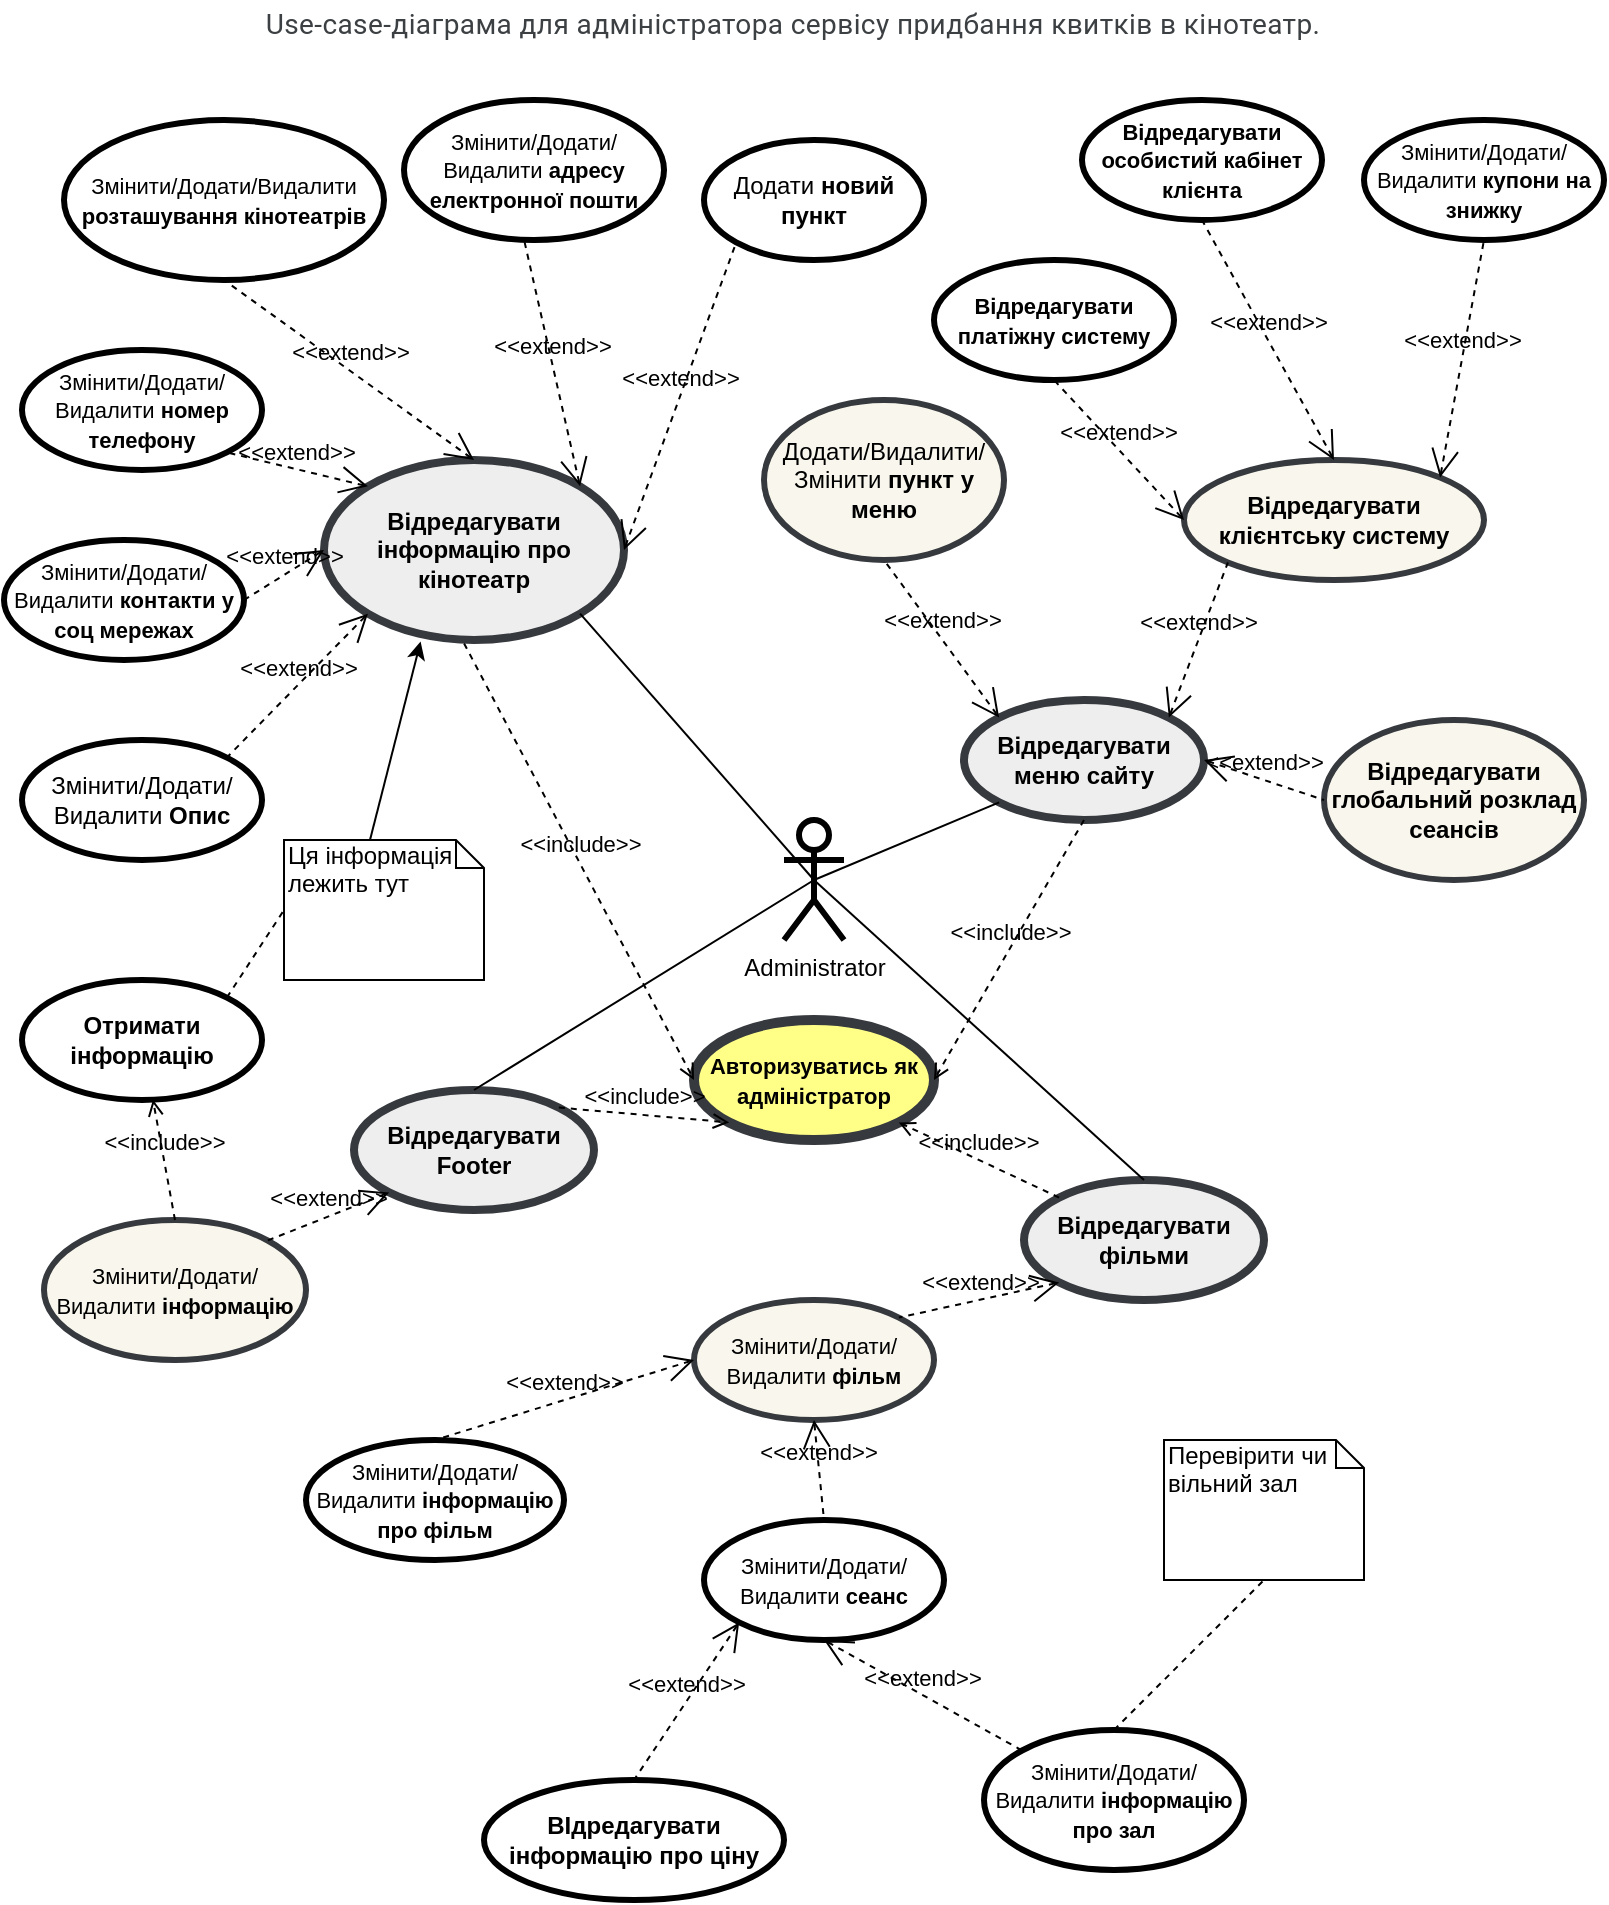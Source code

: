 <mxfile version="13.6.9" type="github">
  <diagram id="C5RBs43oDa-KdzZeNtuy" name="Page-1">
    <mxGraphModel dx="1125" dy="645" grid="1" gridSize="10" guides="1" tooltips="1" connect="1" arrows="1" fold="1" page="1" pageScale="1" pageWidth="827" pageHeight="1169" math="0" shadow="0">
      <root>
        <mxCell id="WIyWlLk6GJQsqaUBKTNV-0" />
        <mxCell id="WIyWlLk6GJQsqaUBKTNV-1" parent="WIyWlLk6GJQsqaUBKTNV-0" />
        <mxCell id="68lFuTOirknGhlbdTPyb-0" value="&lt;font style=&quot;font-size: 11px&quot;&gt;Авторизуватись як адміністратор&lt;/font&gt;" style="shape=ellipse;html=1;strokeWidth=5;fontStyle=1;whiteSpace=wrap;align=center;perimeter=ellipsePerimeter;fillColor=#ffff88;strokeColor=#36393d;" vertex="1" parent="WIyWlLk6GJQsqaUBKTNV-1">
          <mxGeometry x="365" y="520" width="120" height="60" as="geometry" />
        </mxCell>
        <mxCell id="68lFuTOirknGhlbdTPyb-1" value="Administrator" style="shape=umlActor;html=1;verticalLabelPosition=bottom;verticalAlign=top;align=center;strokeWidth=3;" vertex="1" parent="WIyWlLk6GJQsqaUBKTNV-1">
          <mxGeometry x="410" y="420" width="30" height="60" as="geometry" />
        </mxCell>
        <mxCell id="68lFuTOirknGhlbdTPyb-2" value="&lt;span style=&quot;color: rgb(60 , 64 , 67) ; font-family: &amp;#34;roboto&amp;#34; , &amp;#34;arial&amp;#34; , sans-serif ; font-size: 14px ; letter-spacing: 0.2px&quot;&gt;Use-case-діаграма для адміністратора сервісу придбання квитків в кінотеатр.&lt;br/&gt;&lt;br/&gt;&lt;/span&gt;" style="text;html=1;align=center;verticalAlign=middle;resizable=0;points=[];autosize=1;" vertex="1" parent="WIyWlLk6GJQsqaUBKTNV-1">
          <mxGeometry x="149" y="10" width="530" height="40" as="geometry" />
        </mxCell>
        <mxCell id="68lFuTOirknGhlbdTPyb-7" value="Відредагувати фільми" style="shape=ellipse;html=1;strokeWidth=4;fontStyle=1;whiteSpace=wrap;align=center;perimeter=ellipsePerimeter;shadow=0;sketch=0;fillColor=#eeeeee;strokeColor=#36393d;" vertex="1" parent="WIyWlLk6GJQsqaUBKTNV-1">
          <mxGeometry x="530" y="600" width="120" height="60" as="geometry" />
        </mxCell>
        <mxCell id="68lFuTOirknGhlbdTPyb-10" value="Відредагувати інформацію про кінотеатр" style="shape=ellipse;html=1;strokeWidth=4;fontStyle=1;whiteSpace=wrap;align=center;perimeter=ellipsePerimeter;shadow=0;sketch=0;fillColor=#eeeeee;strokeColor=#36393d;" vertex="1" parent="WIyWlLk6GJQsqaUBKTNV-1">
          <mxGeometry x="180" y="240" width="150" height="90" as="geometry" />
        </mxCell>
        <mxCell id="68lFuTOirknGhlbdTPyb-12" value="Відредагувати меню сайту" style="shape=ellipse;html=1;strokeWidth=4;fontStyle=1;whiteSpace=wrap;align=center;perimeter=ellipsePerimeter;shadow=0;sketch=0;fillColor=#eeeeee;strokeColor=#36393d;" vertex="1" parent="WIyWlLk6GJQsqaUBKTNV-1">
          <mxGeometry x="500" y="360" width="120" height="60" as="geometry" />
        </mxCell>
        <mxCell id="68lFuTOirknGhlbdTPyb-14" value="Відредагувати Footer" style="shape=ellipse;html=1;strokeWidth=4;fontStyle=1;whiteSpace=wrap;align=center;perimeter=ellipsePerimeter;shadow=0;sketch=0;perimeterSpacing=0;fillColor=#eeeeee;strokeColor=#36393d;" vertex="1" parent="WIyWlLk6GJQsqaUBKTNV-1">
          <mxGeometry x="195" y="555" width="120" height="60" as="geometry" />
        </mxCell>
        <mxCell id="68lFuTOirknGhlbdTPyb-27" value="" style="edgeStyle=none;html=1;endArrow=none;verticalAlign=bottom;exitX=1;exitY=1;exitDx=0;exitDy=0;entryX=0.5;entryY=0.5;entryDx=0;entryDy=0;entryPerimeter=0;" edge="1" parent="WIyWlLk6GJQsqaUBKTNV-1" source="68lFuTOirknGhlbdTPyb-10" target="68lFuTOirknGhlbdTPyb-1">
          <mxGeometry width="160" relative="1" as="geometry">
            <mxPoint x="280" y="470" as="sourcePoint" />
            <mxPoint x="440" y="470" as="targetPoint" />
          </mxGeometry>
        </mxCell>
        <mxCell id="68lFuTOirknGhlbdTPyb-28" value="" style="edgeStyle=none;html=1;endArrow=none;verticalAlign=bottom;entryX=0;entryY=1;entryDx=0;entryDy=0;exitX=0.5;exitY=0.5;exitDx=0;exitDy=0;exitPerimeter=0;" edge="1" parent="WIyWlLk6GJQsqaUBKTNV-1" source="68lFuTOirknGhlbdTPyb-1" target="68lFuTOirknGhlbdTPyb-12">
          <mxGeometry width="160" relative="1" as="geometry">
            <mxPoint x="280" y="470" as="sourcePoint" />
            <mxPoint x="440" y="470" as="targetPoint" />
          </mxGeometry>
        </mxCell>
        <mxCell id="68lFuTOirknGhlbdTPyb-29" value="" style="edgeStyle=none;html=1;endArrow=none;verticalAlign=bottom;exitX=0.5;exitY=0;exitDx=0;exitDy=0;entryX=0.5;entryY=0.5;entryDx=0;entryDy=0;entryPerimeter=0;" edge="1" parent="WIyWlLk6GJQsqaUBKTNV-1" source="68lFuTOirknGhlbdTPyb-14" target="68lFuTOirknGhlbdTPyb-1">
          <mxGeometry width="160" relative="1" as="geometry">
            <mxPoint x="280" y="470" as="sourcePoint" />
            <mxPoint x="440" y="470" as="targetPoint" />
          </mxGeometry>
        </mxCell>
        <mxCell id="68lFuTOirknGhlbdTPyb-30" value="" style="edgeStyle=none;html=1;endArrow=none;verticalAlign=bottom;entryX=0.5;entryY=0;entryDx=0;entryDy=0;exitX=0.5;exitY=0.5;exitDx=0;exitDy=0;exitPerimeter=0;" edge="1" parent="WIyWlLk6GJQsqaUBKTNV-1" source="68lFuTOirknGhlbdTPyb-1" target="68lFuTOirknGhlbdTPyb-7">
          <mxGeometry width="160" relative="1" as="geometry">
            <mxPoint x="280" y="470" as="sourcePoint" />
            <mxPoint x="440" y="470" as="targetPoint" />
          </mxGeometry>
        </mxCell>
        <mxCell id="68lFuTOirknGhlbdTPyb-31" value="&amp;lt;&amp;lt;include&amp;gt;&amp;gt;" style="edgeStyle=none;html=1;endArrow=open;verticalAlign=bottom;dashed=1;labelBackgroundColor=none;exitX=1;exitY=0;exitDx=0;exitDy=0;entryX=0;entryY=1;entryDx=0;entryDy=0;" edge="1" parent="WIyWlLk6GJQsqaUBKTNV-1" source="68lFuTOirknGhlbdTPyb-14" target="68lFuTOirknGhlbdTPyb-0">
          <mxGeometry width="160" relative="1" as="geometry">
            <mxPoint x="325" y="620" as="sourcePoint" />
            <mxPoint x="485" y="620" as="targetPoint" />
          </mxGeometry>
        </mxCell>
        <mxCell id="68lFuTOirknGhlbdTPyb-32" value="&amp;lt;&amp;lt;include&amp;gt;&amp;gt;" style="edgeStyle=none;html=1;endArrow=open;verticalAlign=bottom;dashed=1;labelBackgroundColor=none;exitX=0.467;exitY=1.019;exitDx=0;exitDy=0;entryX=0;entryY=0.5;entryDx=0;entryDy=0;exitPerimeter=0;" edge="1" parent="WIyWlLk6GJQsqaUBKTNV-1" source="68lFuTOirknGhlbdTPyb-10" target="68lFuTOirknGhlbdTPyb-0">
          <mxGeometry width="160" relative="1" as="geometry">
            <mxPoint x="280" y="470" as="sourcePoint" />
            <mxPoint x="440" y="470" as="targetPoint" />
          </mxGeometry>
        </mxCell>
        <mxCell id="68lFuTOirknGhlbdTPyb-33" value="&amp;lt;&amp;lt;include&amp;gt;&amp;gt;" style="edgeStyle=none;html=1;endArrow=open;verticalAlign=bottom;dashed=1;labelBackgroundColor=none;exitX=0.5;exitY=1;exitDx=0;exitDy=0;entryX=1;entryY=0.5;entryDx=0;entryDy=0;" edge="1" parent="WIyWlLk6GJQsqaUBKTNV-1" source="68lFuTOirknGhlbdTPyb-12" target="68lFuTOirknGhlbdTPyb-0">
          <mxGeometry width="160" relative="1" as="geometry">
            <mxPoint x="280" y="470" as="sourcePoint" />
            <mxPoint x="440" y="470" as="targetPoint" />
          </mxGeometry>
        </mxCell>
        <mxCell id="68lFuTOirknGhlbdTPyb-35" value="&amp;lt;&amp;lt;include&amp;gt;&amp;gt;" style="edgeStyle=none;html=1;endArrow=open;verticalAlign=bottom;dashed=1;labelBackgroundColor=none;exitX=0;exitY=0;exitDx=0;exitDy=0;entryX=1;entryY=1;entryDx=0;entryDy=0;" edge="1" parent="WIyWlLk6GJQsqaUBKTNV-1" source="68lFuTOirknGhlbdTPyb-7" target="68lFuTOirknGhlbdTPyb-0">
          <mxGeometry width="160" relative="1" as="geometry">
            <mxPoint x="280" y="470" as="sourcePoint" />
            <mxPoint x="440" y="470" as="targetPoint" />
          </mxGeometry>
        </mxCell>
        <mxCell id="68lFuTOirknGhlbdTPyb-36" value="&lt;span style=&quot;font-weight: normal&quot;&gt;Змінити/Додати/Видалити &lt;/span&gt;Опис" style="shape=ellipse;html=1;strokeWidth=3;fontStyle=1;whiteSpace=wrap;align=center;perimeter=ellipsePerimeter;shadow=0;sketch=0;" vertex="1" parent="WIyWlLk6GJQsqaUBKTNV-1">
          <mxGeometry x="29" y="380" width="120" height="60" as="geometry" />
        </mxCell>
        <mxCell id="68lFuTOirknGhlbdTPyb-37" value="&lt;font style=&quot;font-size: 11px ; font-weight: normal&quot;&gt;Змінити/Додати/Видалити &lt;/font&gt;&lt;font style=&quot;font-size: 11px&quot;&gt;контакти у соц мережах&lt;/font&gt;" style="shape=ellipse;html=1;strokeWidth=3;fontStyle=1;whiteSpace=wrap;align=center;perimeter=ellipsePerimeter;shadow=0;sketch=0;" vertex="1" parent="WIyWlLk6GJQsqaUBKTNV-1">
          <mxGeometry x="20" y="280" width="120" height="60" as="geometry" />
        </mxCell>
        <mxCell id="68lFuTOirknGhlbdTPyb-38" value="&lt;span style=&quot;font-size: 11px ; font-weight: normal&quot;&gt;Змінити/Додати/Видалити &lt;/span&gt;&lt;span style=&quot;font-size: 11px&quot;&gt;номер телефону&lt;/span&gt;" style="shape=ellipse;html=1;strokeWidth=3;fontStyle=1;whiteSpace=wrap;align=center;perimeter=ellipsePerimeter;shadow=0;sketch=0;" vertex="1" parent="WIyWlLk6GJQsqaUBKTNV-1">
          <mxGeometry x="29" y="185" width="120" height="60" as="geometry" />
        </mxCell>
        <mxCell id="68lFuTOirknGhlbdTPyb-39" value="&lt;font style=&quot;font-size: 11px ; font-weight: normal&quot;&gt;Змінити/Додати/Видалити &lt;/font&gt;&lt;font style=&quot;font-size: 11px&quot;&gt;розташування кінотеатрів&lt;/font&gt;" style="shape=ellipse;html=1;strokeWidth=3;fontStyle=1;whiteSpace=wrap;align=center;perimeter=ellipsePerimeter;shadow=0;sketch=0;" vertex="1" parent="WIyWlLk6GJQsqaUBKTNV-1">
          <mxGeometry x="50" y="70" width="160" height="80" as="geometry" />
        </mxCell>
        <mxCell id="68lFuTOirknGhlbdTPyb-40" value="&lt;span style=&quot;font-size: 11px ; font-weight: normal&quot;&gt;Змінити/Додати/Видалити &lt;/span&gt;&lt;span style=&quot;font-size: 11px&quot;&gt;адресу електронної пошти&lt;/span&gt;" style="shape=ellipse;html=1;strokeWidth=3;fontStyle=1;whiteSpace=wrap;align=center;perimeter=ellipsePerimeter;shadow=0;sketch=0;" vertex="1" parent="WIyWlLk6GJQsqaUBKTNV-1">
          <mxGeometry x="220" y="60" width="130" height="70" as="geometry" />
        </mxCell>
        <mxCell id="68lFuTOirknGhlbdTPyb-46" value="&lt;span style=&quot;font-weight: normal&quot;&gt;Додати/Видалити/Змінити&amp;nbsp;&lt;/span&gt;пункт у меню" style="shape=ellipse;html=1;strokeWidth=3;fontStyle=1;whiteSpace=wrap;align=center;perimeter=ellipsePerimeter;shadow=0;sketch=0;fillColor=#f9f7ed;strokeColor=#36393d;" vertex="1" parent="WIyWlLk6GJQsqaUBKTNV-1">
          <mxGeometry x="400" y="210" width="120" height="80" as="geometry" />
        </mxCell>
        <mxCell id="68lFuTOirknGhlbdTPyb-49" value="&lt;span style=&quot;font-weight: normal&quot;&gt;Додати &lt;/span&gt;новий пункт" style="shape=ellipse;html=1;strokeWidth=3;fontStyle=1;whiteSpace=wrap;align=center;perimeter=ellipsePerimeter;shadow=0;sketch=0;" vertex="1" parent="WIyWlLk6GJQsqaUBKTNV-1">
          <mxGeometry x="370" y="80" width="110" height="60" as="geometry" />
        </mxCell>
        <mxCell id="68lFuTOirknGhlbdTPyb-53" value="Відредагувати клієнтську систему" style="shape=ellipse;html=1;strokeWidth=3;fontStyle=1;whiteSpace=wrap;align=center;perimeter=ellipsePerimeter;shadow=0;sketch=0;fillColor=#f9f7ed;strokeColor=#36393d;" vertex="1" parent="WIyWlLk6GJQsqaUBKTNV-1">
          <mxGeometry x="610" y="240" width="150" height="60" as="geometry" />
        </mxCell>
        <mxCell id="68lFuTOirknGhlbdTPyb-54" value="&amp;lt;&amp;lt;extend&amp;gt;&amp;gt;" style="edgeStyle=none;html=1;startArrow=open;endArrow=none;startSize=12;verticalAlign=bottom;dashed=1;labelBackgroundColor=none;exitX=0;exitY=1;exitDx=0;exitDy=0;entryX=1;entryY=0;entryDx=0;entryDy=0;" edge="1" parent="WIyWlLk6GJQsqaUBKTNV-1" source="68lFuTOirknGhlbdTPyb-10" target="68lFuTOirknGhlbdTPyb-36">
          <mxGeometry width="160" relative="1" as="geometry">
            <mxPoint x="280" y="410" as="sourcePoint" />
            <mxPoint x="440" y="410" as="targetPoint" />
          </mxGeometry>
        </mxCell>
        <mxCell id="68lFuTOirknGhlbdTPyb-55" value="&amp;lt;&amp;lt;extend&amp;gt;&amp;gt;" style="edgeStyle=none;html=1;startArrow=open;endArrow=none;startSize=12;verticalAlign=bottom;dashed=1;labelBackgroundColor=none;entryX=1;entryY=0.5;entryDx=0;entryDy=0;exitX=0;exitY=0.5;exitDx=0;exitDy=0;" edge="1" parent="WIyWlLk6GJQsqaUBKTNV-1" source="68lFuTOirknGhlbdTPyb-10" target="68lFuTOirknGhlbdTPyb-37">
          <mxGeometry width="160" relative="1" as="geometry">
            <mxPoint x="290" y="280" as="sourcePoint" />
            <mxPoint x="450" y="280" as="targetPoint" />
          </mxGeometry>
        </mxCell>
        <mxCell id="68lFuTOirknGhlbdTPyb-56" value="&amp;lt;&amp;lt;extend&amp;gt;&amp;gt;" style="edgeStyle=none;html=1;startArrow=open;endArrow=none;startSize=12;verticalAlign=bottom;dashed=1;labelBackgroundColor=none;entryX=1;entryY=1;entryDx=0;entryDy=0;exitX=0;exitY=0;exitDx=0;exitDy=0;" edge="1" parent="WIyWlLk6GJQsqaUBKTNV-1" source="68lFuTOirknGhlbdTPyb-10" target="68lFuTOirknGhlbdTPyb-38">
          <mxGeometry width="160" relative="1" as="geometry">
            <mxPoint x="290" y="280" as="sourcePoint" />
            <mxPoint x="450" y="280" as="targetPoint" />
          </mxGeometry>
        </mxCell>
        <mxCell id="68lFuTOirknGhlbdTPyb-57" value="&amp;lt;&amp;lt;extend&amp;gt;&amp;gt;" style="edgeStyle=none;html=1;startArrow=open;endArrow=none;startSize=12;verticalAlign=bottom;dashed=1;labelBackgroundColor=none;entryX=0.5;entryY=1;entryDx=0;entryDy=0;exitX=0.5;exitY=0;exitDx=0;exitDy=0;" edge="1" parent="WIyWlLk6GJQsqaUBKTNV-1" source="68lFuTOirknGhlbdTPyb-10" target="68lFuTOirknGhlbdTPyb-39">
          <mxGeometry width="160" relative="1" as="geometry">
            <mxPoint x="290" y="280" as="sourcePoint" />
            <mxPoint x="450" y="280" as="targetPoint" />
          </mxGeometry>
        </mxCell>
        <mxCell id="68lFuTOirknGhlbdTPyb-58" value="&amp;lt;&amp;lt;extend&amp;gt;&amp;gt;" style="edgeStyle=none;html=1;startArrow=open;endArrow=none;startSize=12;verticalAlign=bottom;dashed=1;labelBackgroundColor=none;entryX=0.462;entryY=1;entryDx=0;entryDy=0;entryPerimeter=0;exitX=1;exitY=0;exitDx=0;exitDy=0;" edge="1" parent="WIyWlLk6GJQsqaUBKTNV-1" source="68lFuTOirknGhlbdTPyb-10" target="68lFuTOirknGhlbdTPyb-40">
          <mxGeometry width="160" relative="1" as="geometry">
            <mxPoint x="290" y="280" as="sourcePoint" />
            <mxPoint x="450" y="280" as="targetPoint" />
          </mxGeometry>
        </mxCell>
        <mxCell id="68lFuTOirknGhlbdTPyb-59" value="&amp;lt;&amp;lt;extend&amp;gt;&amp;gt;" style="edgeStyle=none;html=1;startArrow=open;endArrow=none;startSize=12;verticalAlign=bottom;dashed=1;labelBackgroundColor=none;entryX=0;entryY=1;entryDx=0;entryDy=0;exitX=1;exitY=0.5;exitDx=0;exitDy=0;" edge="1" parent="WIyWlLk6GJQsqaUBKTNV-1" source="68lFuTOirknGhlbdTPyb-10" target="68lFuTOirknGhlbdTPyb-49">
          <mxGeometry width="160" relative="1" as="geometry">
            <mxPoint x="290" y="280" as="sourcePoint" />
            <mxPoint x="450" y="280" as="targetPoint" />
          </mxGeometry>
        </mxCell>
        <mxCell id="68lFuTOirknGhlbdTPyb-61" value="&amp;lt;&amp;lt;extend&amp;gt;&amp;gt;" style="edgeStyle=none;html=1;startArrow=open;endArrow=none;startSize=12;verticalAlign=bottom;dashed=1;labelBackgroundColor=none;entryX=0.5;entryY=1;entryDx=0;entryDy=0;exitX=0;exitY=0;exitDx=0;exitDy=0;" edge="1" parent="WIyWlLk6GJQsqaUBKTNV-1" source="68lFuTOirknGhlbdTPyb-12" target="68lFuTOirknGhlbdTPyb-46">
          <mxGeometry width="160" relative="1" as="geometry">
            <mxPoint x="290" y="330" as="sourcePoint" />
            <mxPoint x="450" y="330" as="targetPoint" />
          </mxGeometry>
        </mxCell>
        <mxCell id="68lFuTOirknGhlbdTPyb-62" value="&amp;lt;&amp;lt;extend&amp;gt;&amp;gt;" style="edgeStyle=none;html=1;startArrow=open;endArrow=none;startSize=12;verticalAlign=bottom;dashed=1;labelBackgroundColor=none;entryX=0;entryY=1;entryDx=0;entryDy=0;exitX=1;exitY=0;exitDx=0;exitDy=0;" edge="1" parent="WIyWlLk6GJQsqaUBKTNV-1" source="68lFuTOirknGhlbdTPyb-12" target="68lFuTOirknGhlbdTPyb-53">
          <mxGeometry width="160" relative="1" as="geometry">
            <mxPoint x="540" y="340" as="sourcePoint" />
            <mxPoint x="450" y="330" as="targetPoint" />
          </mxGeometry>
        </mxCell>
        <mxCell id="68lFuTOirknGhlbdTPyb-63" value="&lt;font style=&quot;font-size: 11px&quot;&gt;Відредагувати особистий кабінет клієнта&lt;/font&gt;" style="shape=ellipse;html=1;strokeWidth=3;fontStyle=1;whiteSpace=wrap;align=center;perimeter=ellipsePerimeter;shadow=0;sketch=0;" vertex="1" parent="WIyWlLk6GJQsqaUBKTNV-1">
          <mxGeometry x="559" y="60" width="120" height="60" as="geometry" />
        </mxCell>
        <mxCell id="68lFuTOirknGhlbdTPyb-64" value="&amp;lt;&amp;lt;extend&amp;gt;&amp;gt;" style="edgeStyle=none;html=1;startArrow=open;endArrow=none;startSize=12;verticalAlign=bottom;dashed=1;labelBackgroundColor=none;entryX=0.5;entryY=1;entryDx=0;entryDy=0;exitX=0.5;exitY=0;exitDx=0;exitDy=0;" edge="1" parent="WIyWlLk6GJQsqaUBKTNV-1" source="68lFuTOirknGhlbdTPyb-53" target="68lFuTOirknGhlbdTPyb-63">
          <mxGeometry width="160" relative="1" as="geometry">
            <mxPoint x="290" y="350" as="sourcePoint" />
            <mxPoint x="450" y="350" as="targetPoint" />
          </mxGeometry>
        </mxCell>
        <mxCell id="68lFuTOirknGhlbdTPyb-65" value="&lt;font style=&quot;font-size: 11px&quot;&gt;Відредагувати платіжну систему&lt;/font&gt;" style="shape=ellipse;html=1;strokeWidth=3;fontStyle=1;whiteSpace=wrap;align=center;perimeter=ellipsePerimeter;shadow=0;sketch=0;" vertex="1" parent="WIyWlLk6GJQsqaUBKTNV-1">
          <mxGeometry x="485" y="140" width="120" height="60" as="geometry" />
        </mxCell>
        <mxCell id="68lFuTOirknGhlbdTPyb-66" value="&amp;lt;&amp;lt;extend&amp;gt;&amp;gt;" style="edgeStyle=none;html=1;startArrow=open;endArrow=none;startSize=12;verticalAlign=bottom;dashed=1;labelBackgroundColor=none;entryX=0.5;entryY=1;entryDx=0;entryDy=0;exitX=0;exitY=0.5;exitDx=0;exitDy=0;" edge="1" parent="WIyWlLk6GJQsqaUBKTNV-1" target="68lFuTOirknGhlbdTPyb-65" source="68lFuTOirknGhlbdTPyb-53">
          <mxGeometry width="160" relative="1" as="geometry">
            <mxPoint x="678.997" y="308.787" as="sourcePoint" />
            <mxPoint x="287.03" y="350" as="targetPoint" />
          </mxGeometry>
        </mxCell>
        <mxCell id="68lFuTOirknGhlbdTPyb-67" value="Відредагувати глобальний розклад сеансів" style="shape=ellipse;html=1;strokeWidth=3;fontStyle=1;whiteSpace=wrap;align=center;perimeter=ellipsePerimeter;shadow=0;sketch=0;fillColor=#f9f7ed;strokeColor=#36393d;" vertex="1" parent="WIyWlLk6GJQsqaUBKTNV-1">
          <mxGeometry x="680" y="370" width="130" height="80" as="geometry" />
        </mxCell>
        <mxCell id="68lFuTOirknGhlbdTPyb-68" value="&amp;lt;&amp;lt;extend&amp;gt;&amp;gt;" style="edgeStyle=none;html=1;startArrow=open;endArrow=none;startSize=12;verticalAlign=bottom;dashed=1;labelBackgroundColor=none;entryX=0;entryY=0.5;entryDx=0;entryDy=0;exitX=1;exitY=0.5;exitDx=0;exitDy=0;" edge="1" parent="WIyWlLk6GJQsqaUBKTNV-1" source="68lFuTOirknGhlbdTPyb-12" target="68lFuTOirknGhlbdTPyb-67">
          <mxGeometry width="160" relative="1" as="geometry">
            <mxPoint x="290" y="360" as="sourcePoint" />
            <mxPoint x="450" y="360" as="targetPoint" />
          </mxGeometry>
        </mxCell>
        <mxCell id="68lFuTOirknGhlbdTPyb-69" value="&lt;font style=&quot;font-size: 11px&quot;&gt;&lt;span style=&quot;font-weight: 400&quot;&gt;Змінити/Додати/Видалити&lt;/span&gt;&amp;nbsp;інформацію&lt;/font&gt;" style="shape=ellipse;html=1;strokeWidth=3;fontStyle=1;whiteSpace=wrap;align=center;perimeter=ellipsePerimeter;shadow=0;sketch=0;fillColor=#f9f7ed;strokeColor=#36393d;" vertex="1" parent="WIyWlLk6GJQsqaUBKTNV-1">
          <mxGeometry x="40" y="620" width="131" height="70" as="geometry" />
        </mxCell>
        <mxCell id="68lFuTOirknGhlbdTPyb-70" value="&lt;span style=&quot;font-size: 11px ; font-weight: 400&quot;&gt;Змінити/Додати/Видалити &lt;/span&gt;&lt;span style=&quot;font-size: 11px&quot;&gt;купони на знижку&lt;/span&gt;" style="shape=ellipse;html=1;strokeWidth=3;fontStyle=1;whiteSpace=wrap;align=center;perimeter=ellipsePerimeter;shadow=0;sketch=0;" vertex="1" parent="WIyWlLk6GJQsqaUBKTNV-1">
          <mxGeometry x="700" y="70" width="120" height="60" as="geometry" />
        </mxCell>
        <mxCell id="68lFuTOirknGhlbdTPyb-72" value="&amp;lt;&amp;lt;extend&amp;gt;&amp;gt;" style="edgeStyle=none;html=1;startArrow=open;endArrow=none;startSize=12;verticalAlign=bottom;dashed=1;labelBackgroundColor=none;entryX=0.5;entryY=1;entryDx=0;entryDy=0;exitX=1;exitY=0;exitDx=0;exitDy=0;" edge="1" parent="WIyWlLk6GJQsqaUBKTNV-1" source="68lFuTOirknGhlbdTPyb-53" target="68lFuTOirknGhlbdTPyb-70">
          <mxGeometry width="160" relative="1" as="geometry">
            <mxPoint x="290" y="320" as="sourcePoint" />
            <mxPoint x="450" y="320" as="targetPoint" />
          </mxGeometry>
        </mxCell>
        <mxCell id="68lFuTOirknGhlbdTPyb-73" value="&amp;lt;&amp;lt;extend&amp;gt;&amp;gt;" style="edgeStyle=none;html=1;startArrow=open;endArrow=none;startSize=12;verticalAlign=bottom;dashed=1;labelBackgroundColor=none;exitX=0;exitY=1;exitDx=0;exitDy=0;entryX=1;entryY=0;entryDx=0;entryDy=0;" edge="1" parent="WIyWlLk6GJQsqaUBKTNV-1" source="68lFuTOirknGhlbdTPyb-14" target="68lFuTOirknGhlbdTPyb-69">
          <mxGeometry width="160" relative="1" as="geometry">
            <mxPoint x="210" y="644.58" as="sourcePoint" />
            <mxPoint x="370" y="644.58" as="targetPoint" />
          </mxGeometry>
        </mxCell>
        <mxCell id="68lFuTOirknGhlbdTPyb-74" value="&amp;lt;&amp;lt;include&amp;gt;&amp;gt;" style="edgeStyle=none;html=1;endArrow=open;verticalAlign=bottom;dashed=1;labelBackgroundColor=none;exitX=0.5;exitY=0;exitDx=0;exitDy=0;" edge="1" parent="WIyWlLk6GJQsqaUBKTNV-1" source="68lFuTOirknGhlbdTPyb-69" target="68lFuTOirknGhlbdTPyb-75">
          <mxGeometry width="160" relative="1" as="geometry">
            <mxPoint x="60" y="520" as="sourcePoint" />
            <mxPoint x="80" y="560" as="targetPoint" />
          </mxGeometry>
        </mxCell>
        <mxCell id="68lFuTOirknGhlbdTPyb-75" value="Отримати інформацію" style="shape=ellipse;html=1;strokeWidth=3;fontStyle=1;whiteSpace=wrap;align=center;perimeter=ellipsePerimeter;" vertex="1" parent="WIyWlLk6GJQsqaUBKTNV-1">
          <mxGeometry x="29" y="500" width="120" height="60" as="geometry" />
        </mxCell>
        <mxCell id="68lFuTOirknGhlbdTPyb-76" value="Ця інформація лежить тут" style="shape=note;whiteSpace=wrap;html=1;size=14;verticalAlign=top;align=left;spacingTop=-6;shadow=0;sketch=0;strokeWidth=1;" vertex="1" parent="WIyWlLk6GJQsqaUBKTNV-1">
          <mxGeometry x="160" y="430" width="100" height="70" as="geometry" />
        </mxCell>
        <mxCell id="68lFuTOirknGhlbdTPyb-77" value="" style="endArrow=none;dashed=1;html=1;entryX=0;entryY=0.5;entryDx=0;entryDy=0;entryPerimeter=0;exitX=1;exitY=0;exitDx=0;exitDy=0;" edge="1" parent="WIyWlLk6GJQsqaUBKTNV-1" source="68lFuTOirknGhlbdTPyb-75" target="68lFuTOirknGhlbdTPyb-76">
          <mxGeometry width="50" height="50" relative="1" as="geometry">
            <mxPoint x="99" y="500" as="sourcePoint" />
            <mxPoint x="149" y="450" as="targetPoint" />
          </mxGeometry>
        </mxCell>
        <mxCell id="68lFuTOirknGhlbdTPyb-78" value="" style="endArrow=classic;html=1;exitX=0;exitY=0;exitDx=43;exitDy=0;exitPerimeter=0;entryX=0.322;entryY=1.009;entryDx=0;entryDy=0;entryPerimeter=0;" edge="1" parent="WIyWlLk6GJQsqaUBKTNV-1" source="68lFuTOirknGhlbdTPyb-76" target="68lFuTOirknGhlbdTPyb-10">
          <mxGeometry width="50" height="50" relative="1" as="geometry">
            <mxPoint x="171" y="400" as="sourcePoint" />
            <mxPoint x="221" y="350" as="targetPoint" />
          </mxGeometry>
        </mxCell>
        <mxCell id="68lFuTOirknGhlbdTPyb-79" value="&lt;span style=&quot;font-size: 11px ; font-weight: 400&quot;&gt;Змінити/Додати/Видалити &lt;/span&gt;&lt;span style=&quot;font-size: 11px&quot;&gt;фільм&lt;/span&gt;" style="shape=ellipse;html=1;strokeWidth=3;fontStyle=1;whiteSpace=wrap;align=center;perimeter=ellipsePerimeter;shadow=0;sketch=0;fillColor=#f9f7ed;strokeColor=#36393d;" vertex="1" parent="WIyWlLk6GJQsqaUBKTNV-1">
          <mxGeometry x="365" y="660" width="120" height="60" as="geometry" />
        </mxCell>
        <mxCell id="68lFuTOirknGhlbdTPyb-81" value="&amp;lt;&amp;lt;extend&amp;gt;&amp;gt;" style="edgeStyle=none;html=1;startArrow=open;endArrow=none;startSize=12;verticalAlign=bottom;dashed=1;labelBackgroundColor=none;exitX=0;exitY=1;exitDx=0;exitDy=0;entryX=1;entryY=0;entryDx=0;entryDy=0;" edge="1" parent="WIyWlLk6GJQsqaUBKTNV-1" source="68lFuTOirknGhlbdTPyb-7" target="68lFuTOirknGhlbdTPyb-79">
          <mxGeometry width="160" relative="1" as="geometry">
            <mxPoint x="370" y="690" as="sourcePoint" />
            <mxPoint x="530" y="690" as="targetPoint" />
          </mxGeometry>
        </mxCell>
        <mxCell id="68lFuTOirknGhlbdTPyb-84" value="&lt;span style=&quot;font-size: 11px ; font-weight: 400&quot;&gt;Змінити/Додати/Видалити &lt;/span&gt;&lt;span style=&quot;font-size: 11px&quot;&gt;сеанс&lt;/span&gt;" style="shape=ellipse;html=1;strokeWidth=3;fontStyle=1;whiteSpace=wrap;align=center;perimeter=ellipsePerimeter;shadow=0;sketch=0;" vertex="1" parent="WIyWlLk6GJQsqaUBKTNV-1">
          <mxGeometry x="370" y="770" width="120" height="60" as="geometry" />
        </mxCell>
        <mxCell id="68lFuTOirknGhlbdTPyb-85" value="&amp;lt;&amp;lt;extend&amp;gt;&amp;gt;" style="edgeStyle=none;html=1;startArrow=open;endArrow=none;startSize=12;verticalAlign=bottom;dashed=1;labelBackgroundColor=none;entryX=0.5;entryY=0;entryDx=0;entryDy=0;exitX=0.5;exitY=1;exitDx=0;exitDy=0;" edge="1" parent="WIyWlLk6GJQsqaUBKTNV-1" source="68lFuTOirknGhlbdTPyb-79" target="68lFuTOirknGhlbdTPyb-84">
          <mxGeometry width="160" relative="1" as="geometry">
            <mxPoint x="320" y="700" as="sourcePoint" />
            <mxPoint x="480" y="700" as="targetPoint" />
          </mxGeometry>
        </mxCell>
        <mxCell id="68lFuTOirknGhlbdTPyb-86" value="&lt;span style=&quot;font-size: 11px ; font-weight: 400&quot;&gt;Змінити/Додати/Видалити &lt;/span&gt;&lt;span style=&quot;font-size: 11px&quot;&gt;інформацію про фільм&lt;/span&gt;" style="shape=ellipse;html=1;strokeWidth=3;fontStyle=1;whiteSpace=wrap;align=center;perimeter=ellipsePerimeter;shadow=0;sketch=0;" vertex="1" parent="WIyWlLk6GJQsqaUBKTNV-1">
          <mxGeometry x="171" y="730" width="129" height="60" as="geometry" />
        </mxCell>
        <mxCell id="68lFuTOirknGhlbdTPyb-87" value="&amp;lt;&amp;lt;extend&amp;gt;&amp;gt;" style="edgeStyle=none;html=1;startArrow=open;endArrow=none;startSize=12;verticalAlign=bottom;dashed=1;labelBackgroundColor=none;entryX=0.5;entryY=0;entryDx=0;entryDy=0;exitX=0;exitY=0.5;exitDx=0;exitDy=0;" edge="1" parent="WIyWlLk6GJQsqaUBKTNV-1" source="68lFuTOirknGhlbdTPyb-79" target="68lFuTOirknGhlbdTPyb-86">
          <mxGeometry width="160" relative="1" as="geometry">
            <mxPoint x="320" y="680" as="sourcePoint" />
            <mxPoint x="480" y="680" as="targetPoint" />
          </mxGeometry>
        </mxCell>
        <mxCell id="68lFuTOirknGhlbdTPyb-88" value="&lt;span style=&quot;font-size: 11px ; font-weight: 400&quot;&gt;Змінити/Додати/Видалити &lt;/span&gt;&lt;span style=&quot;font-size: 11px&quot;&gt;інформацію про зал&lt;/span&gt;" style="shape=ellipse;html=1;strokeWidth=3;fontStyle=1;whiteSpace=wrap;align=center;perimeter=ellipsePerimeter;shadow=0;sketch=0;" vertex="1" parent="WIyWlLk6GJQsqaUBKTNV-1">
          <mxGeometry x="510" y="875" width="130" height="70" as="geometry" />
        </mxCell>
        <mxCell id="68lFuTOirknGhlbdTPyb-89" value="&amp;lt;&amp;lt;extend&amp;gt;&amp;gt;" style="edgeStyle=none;html=1;startArrow=open;endArrow=none;startSize=12;verticalAlign=bottom;dashed=1;labelBackgroundColor=none;exitX=0.5;exitY=1;exitDx=0;exitDy=0;entryX=0;entryY=0;entryDx=0;entryDy=0;" edge="1" parent="WIyWlLk6GJQsqaUBKTNV-1" source="68lFuTOirknGhlbdTPyb-84" target="68lFuTOirknGhlbdTPyb-88">
          <mxGeometry width="160" relative="1" as="geometry">
            <mxPoint x="320" y="880" as="sourcePoint" />
            <mxPoint x="480" y="880" as="targetPoint" />
          </mxGeometry>
        </mxCell>
        <mxCell id="68lFuTOirknGhlbdTPyb-93" value="ВІдредагувати інформацію про ціну" style="shape=ellipse;html=1;strokeWidth=3;fontStyle=1;whiteSpace=wrap;align=center;perimeter=ellipsePerimeter;shadow=0;sketch=0;" vertex="1" parent="WIyWlLk6GJQsqaUBKTNV-1">
          <mxGeometry x="260" y="900" width="150" height="60" as="geometry" />
        </mxCell>
        <mxCell id="68lFuTOirknGhlbdTPyb-94" value="&amp;lt;&amp;lt;extend&amp;gt;&amp;gt;" style="edgeStyle=none;html=1;startArrow=open;endArrow=none;startSize=12;verticalAlign=bottom;dashed=1;labelBackgroundColor=none;exitX=0;exitY=1;exitDx=0;exitDy=0;entryX=0.5;entryY=0;entryDx=0;entryDy=0;" edge="1" parent="WIyWlLk6GJQsqaUBKTNV-1" source="68lFuTOirknGhlbdTPyb-84" target="68lFuTOirknGhlbdTPyb-93">
          <mxGeometry width="160" relative="1" as="geometry">
            <mxPoint x="130" y="950" as="sourcePoint" />
            <mxPoint x="290" y="950" as="targetPoint" />
          </mxGeometry>
        </mxCell>
        <mxCell id="68lFuTOirknGhlbdTPyb-96" value="" style="endArrow=none;dashed=1;html=1;entryX=0.5;entryY=1;entryDx=0;entryDy=0;entryPerimeter=0;exitX=0.5;exitY=0;exitDx=0;exitDy=0;" edge="1" parent="WIyWlLk6GJQsqaUBKTNV-1" source="68lFuTOirknGhlbdTPyb-88" target="68lFuTOirknGhlbdTPyb-97">
          <mxGeometry width="50" height="50" relative="1" as="geometry">
            <mxPoint x="604.716" y="803.787" as="sourcePoint" />
            <mxPoint x="609.0" y="790" as="targetPoint" />
          </mxGeometry>
        </mxCell>
        <mxCell id="68lFuTOirknGhlbdTPyb-97" value="Перевірити чи вільний зал" style="shape=note;whiteSpace=wrap;html=1;size=14;verticalAlign=top;align=left;spacingTop=-6;shadow=0;sketch=0;strokeWidth=1;" vertex="1" parent="WIyWlLk6GJQsqaUBKTNV-1">
          <mxGeometry x="600" y="730" width="100" height="70" as="geometry" />
        </mxCell>
      </root>
    </mxGraphModel>
  </diagram>
</mxfile>
